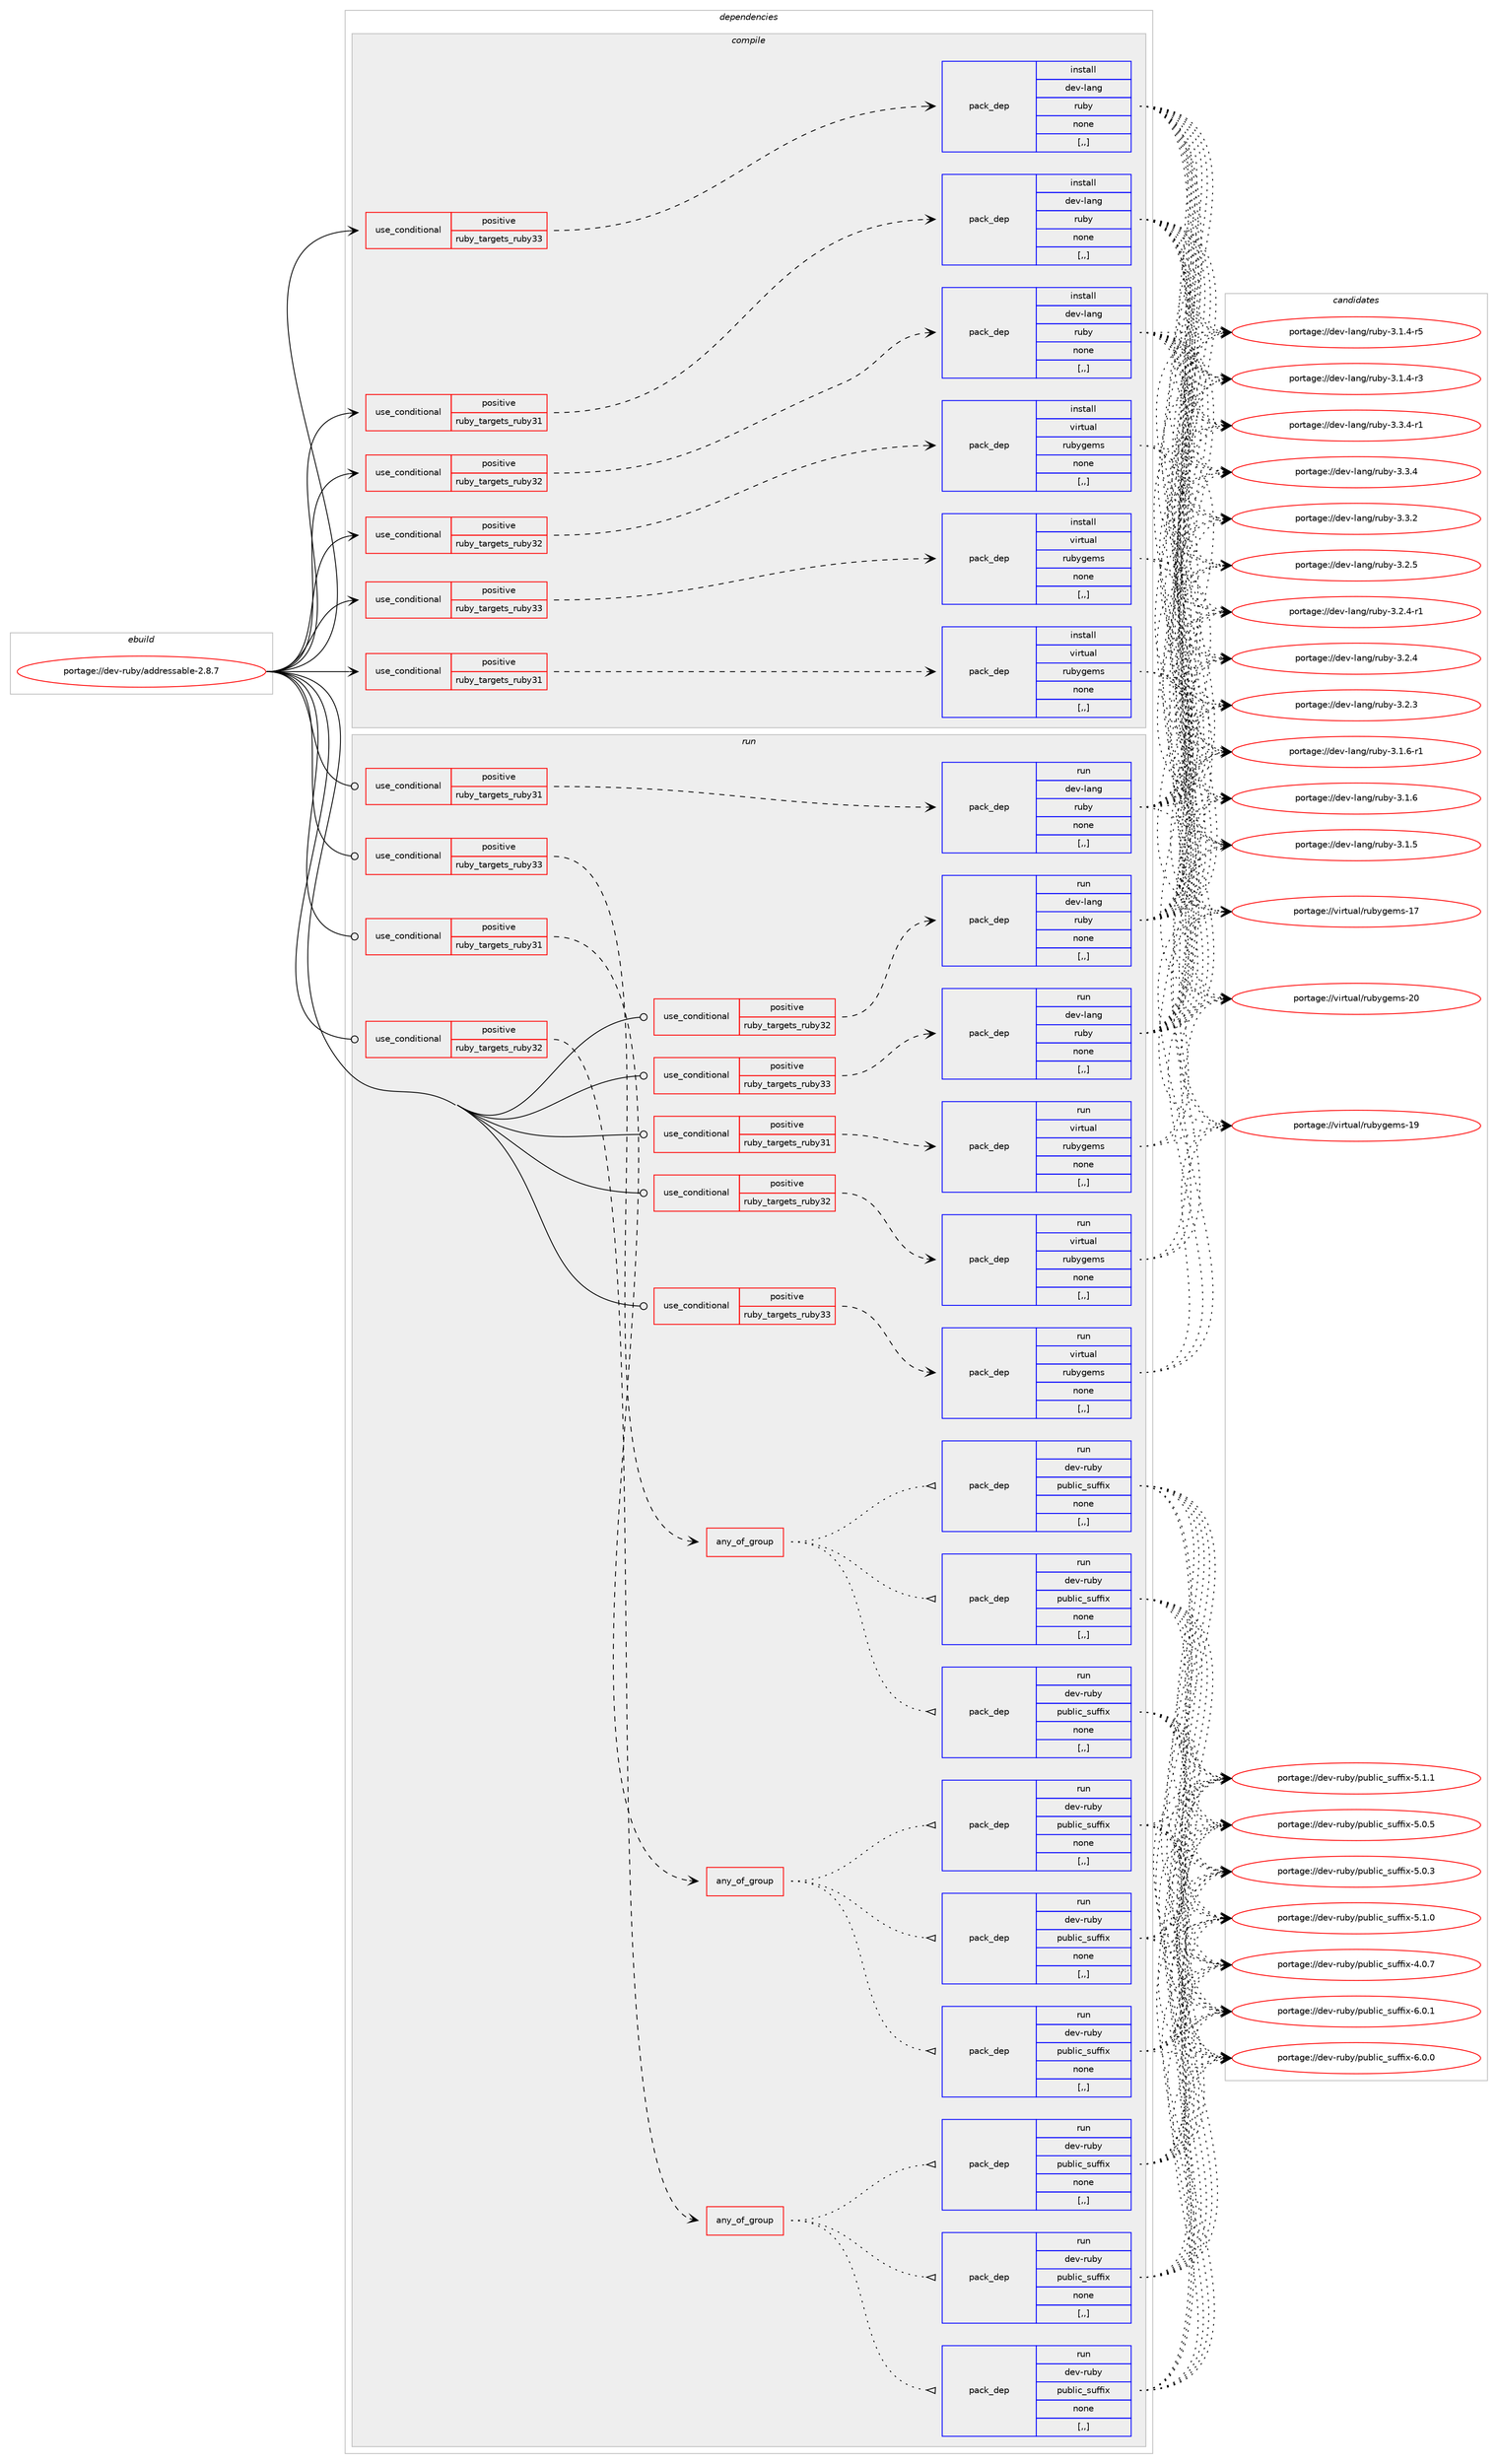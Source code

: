 digraph prolog {

# *************
# Graph options
# *************

newrank=true;
concentrate=true;
compound=true;
graph [rankdir=LR,fontname=Helvetica,fontsize=10,ranksep=1.5];#, ranksep=2.5, nodesep=0.2];
edge  [arrowhead=vee];
node  [fontname=Helvetica,fontsize=10];

# **********
# The ebuild
# **********

subgraph cluster_leftcol {
color=gray;
label=<<i>ebuild</i>>;
id [label="portage://dev-ruby/addressable-2.8.7", color=red, width=4, href="../dev-ruby/addressable-2.8.7.svg"];
}

# ****************
# The dependencies
# ****************

subgraph cluster_midcol {
color=gray;
label=<<i>dependencies</i>>;
subgraph cluster_compile {
fillcolor="#eeeeee";
style=filled;
label=<<i>compile</i>>;
subgraph cond44137 {
dependency176022 [label=<<TABLE BORDER="0" CELLBORDER="1" CELLSPACING="0" CELLPADDING="4"><TR><TD ROWSPAN="3" CELLPADDING="10">use_conditional</TD></TR><TR><TD>positive</TD></TR><TR><TD>ruby_targets_ruby31</TD></TR></TABLE>>, shape=none, color=red];
subgraph pack130604 {
dependency176023 [label=<<TABLE BORDER="0" CELLBORDER="1" CELLSPACING="0" CELLPADDING="4" WIDTH="220"><TR><TD ROWSPAN="6" CELLPADDING="30">pack_dep</TD></TR><TR><TD WIDTH="110">install</TD></TR><TR><TD>dev-lang</TD></TR><TR><TD>ruby</TD></TR><TR><TD>none</TD></TR><TR><TD>[,,]</TD></TR></TABLE>>, shape=none, color=blue];
}
dependency176022:e -> dependency176023:w [weight=20,style="dashed",arrowhead="vee"];
}
id:e -> dependency176022:w [weight=20,style="solid",arrowhead="vee"];
subgraph cond44138 {
dependency176024 [label=<<TABLE BORDER="0" CELLBORDER="1" CELLSPACING="0" CELLPADDING="4"><TR><TD ROWSPAN="3" CELLPADDING="10">use_conditional</TD></TR><TR><TD>positive</TD></TR><TR><TD>ruby_targets_ruby31</TD></TR></TABLE>>, shape=none, color=red];
subgraph pack130605 {
dependency176025 [label=<<TABLE BORDER="0" CELLBORDER="1" CELLSPACING="0" CELLPADDING="4" WIDTH="220"><TR><TD ROWSPAN="6" CELLPADDING="30">pack_dep</TD></TR><TR><TD WIDTH="110">install</TD></TR><TR><TD>virtual</TD></TR><TR><TD>rubygems</TD></TR><TR><TD>none</TD></TR><TR><TD>[,,]</TD></TR></TABLE>>, shape=none, color=blue];
}
dependency176024:e -> dependency176025:w [weight=20,style="dashed",arrowhead="vee"];
}
id:e -> dependency176024:w [weight=20,style="solid",arrowhead="vee"];
subgraph cond44139 {
dependency176026 [label=<<TABLE BORDER="0" CELLBORDER="1" CELLSPACING="0" CELLPADDING="4"><TR><TD ROWSPAN="3" CELLPADDING="10">use_conditional</TD></TR><TR><TD>positive</TD></TR><TR><TD>ruby_targets_ruby32</TD></TR></TABLE>>, shape=none, color=red];
subgraph pack130606 {
dependency176027 [label=<<TABLE BORDER="0" CELLBORDER="1" CELLSPACING="0" CELLPADDING="4" WIDTH="220"><TR><TD ROWSPAN="6" CELLPADDING="30">pack_dep</TD></TR><TR><TD WIDTH="110">install</TD></TR><TR><TD>dev-lang</TD></TR><TR><TD>ruby</TD></TR><TR><TD>none</TD></TR><TR><TD>[,,]</TD></TR></TABLE>>, shape=none, color=blue];
}
dependency176026:e -> dependency176027:w [weight=20,style="dashed",arrowhead="vee"];
}
id:e -> dependency176026:w [weight=20,style="solid",arrowhead="vee"];
subgraph cond44140 {
dependency176028 [label=<<TABLE BORDER="0" CELLBORDER="1" CELLSPACING="0" CELLPADDING="4"><TR><TD ROWSPAN="3" CELLPADDING="10">use_conditional</TD></TR><TR><TD>positive</TD></TR><TR><TD>ruby_targets_ruby32</TD></TR></TABLE>>, shape=none, color=red];
subgraph pack130607 {
dependency176029 [label=<<TABLE BORDER="0" CELLBORDER="1" CELLSPACING="0" CELLPADDING="4" WIDTH="220"><TR><TD ROWSPAN="6" CELLPADDING="30">pack_dep</TD></TR><TR><TD WIDTH="110">install</TD></TR><TR><TD>virtual</TD></TR><TR><TD>rubygems</TD></TR><TR><TD>none</TD></TR><TR><TD>[,,]</TD></TR></TABLE>>, shape=none, color=blue];
}
dependency176028:e -> dependency176029:w [weight=20,style="dashed",arrowhead="vee"];
}
id:e -> dependency176028:w [weight=20,style="solid",arrowhead="vee"];
subgraph cond44141 {
dependency176030 [label=<<TABLE BORDER="0" CELLBORDER="1" CELLSPACING="0" CELLPADDING="4"><TR><TD ROWSPAN="3" CELLPADDING="10">use_conditional</TD></TR><TR><TD>positive</TD></TR><TR><TD>ruby_targets_ruby33</TD></TR></TABLE>>, shape=none, color=red];
subgraph pack130608 {
dependency176031 [label=<<TABLE BORDER="0" CELLBORDER="1" CELLSPACING="0" CELLPADDING="4" WIDTH="220"><TR><TD ROWSPAN="6" CELLPADDING="30">pack_dep</TD></TR><TR><TD WIDTH="110">install</TD></TR><TR><TD>dev-lang</TD></TR><TR><TD>ruby</TD></TR><TR><TD>none</TD></TR><TR><TD>[,,]</TD></TR></TABLE>>, shape=none, color=blue];
}
dependency176030:e -> dependency176031:w [weight=20,style="dashed",arrowhead="vee"];
}
id:e -> dependency176030:w [weight=20,style="solid",arrowhead="vee"];
subgraph cond44142 {
dependency176032 [label=<<TABLE BORDER="0" CELLBORDER="1" CELLSPACING="0" CELLPADDING="4"><TR><TD ROWSPAN="3" CELLPADDING="10">use_conditional</TD></TR><TR><TD>positive</TD></TR><TR><TD>ruby_targets_ruby33</TD></TR></TABLE>>, shape=none, color=red];
subgraph pack130609 {
dependency176033 [label=<<TABLE BORDER="0" CELLBORDER="1" CELLSPACING="0" CELLPADDING="4" WIDTH="220"><TR><TD ROWSPAN="6" CELLPADDING="30">pack_dep</TD></TR><TR><TD WIDTH="110">install</TD></TR><TR><TD>virtual</TD></TR><TR><TD>rubygems</TD></TR><TR><TD>none</TD></TR><TR><TD>[,,]</TD></TR></TABLE>>, shape=none, color=blue];
}
dependency176032:e -> dependency176033:w [weight=20,style="dashed",arrowhead="vee"];
}
id:e -> dependency176032:w [weight=20,style="solid",arrowhead="vee"];
}
subgraph cluster_compileandrun {
fillcolor="#eeeeee";
style=filled;
label=<<i>compile and run</i>>;
}
subgraph cluster_run {
fillcolor="#eeeeee";
style=filled;
label=<<i>run</i>>;
subgraph cond44143 {
dependency176034 [label=<<TABLE BORDER="0" CELLBORDER="1" CELLSPACING="0" CELLPADDING="4"><TR><TD ROWSPAN="3" CELLPADDING="10">use_conditional</TD></TR><TR><TD>positive</TD></TR><TR><TD>ruby_targets_ruby31</TD></TR></TABLE>>, shape=none, color=red];
subgraph any1131 {
dependency176035 [label=<<TABLE BORDER="0" CELLBORDER="1" CELLSPACING="0" CELLPADDING="4"><TR><TD CELLPADDING="10">any_of_group</TD></TR></TABLE>>, shape=none, color=red];subgraph pack130610 {
dependency176036 [label=<<TABLE BORDER="0" CELLBORDER="1" CELLSPACING="0" CELLPADDING="4" WIDTH="220"><TR><TD ROWSPAN="6" CELLPADDING="30">pack_dep</TD></TR><TR><TD WIDTH="110">run</TD></TR><TR><TD>dev-ruby</TD></TR><TR><TD>public_suffix</TD></TR><TR><TD>none</TD></TR><TR><TD>[,,]</TD></TR></TABLE>>, shape=none, color=blue];
}
dependency176035:e -> dependency176036:w [weight=20,style="dotted",arrowhead="oinv"];
subgraph pack130611 {
dependency176037 [label=<<TABLE BORDER="0" CELLBORDER="1" CELLSPACING="0" CELLPADDING="4" WIDTH="220"><TR><TD ROWSPAN="6" CELLPADDING="30">pack_dep</TD></TR><TR><TD WIDTH="110">run</TD></TR><TR><TD>dev-ruby</TD></TR><TR><TD>public_suffix</TD></TR><TR><TD>none</TD></TR><TR><TD>[,,]</TD></TR></TABLE>>, shape=none, color=blue];
}
dependency176035:e -> dependency176037:w [weight=20,style="dotted",arrowhead="oinv"];
subgraph pack130612 {
dependency176038 [label=<<TABLE BORDER="0" CELLBORDER="1" CELLSPACING="0" CELLPADDING="4" WIDTH="220"><TR><TD ROWSPAN="6" CELLPADDING="30">pack_dep</TD></TR><TR><TD WIDTH="110">run</TD></TR><TR><TD>dev-ruby</TD></TR><TR><TD>public_suffix</TD></TR><TR><TD>none</TD></TR><TR><TD>[,,]</TD></TR></TABLE>>, shape=none, color=blue];
}
dependency176035:e -> dependency176038:w [weight=20,style="dotted",arrowhead="oinv"];
}
dependency176034:e -> dependency176035:w [weight=20,style="dashed",arrowhead="vee"];
}
id:e -> dependency176034:w [weight=20,style="solid",arrowhead="odot"];
subgraph cond44144 {
dependency176039 [label=<<TABLE BORDER="0" CELLBORDER="1" CELLSPACING="0" CELLPADDING="4"><TR><TD ROWSPAN="3" CELLPADDING="10">use_conditional</TD></TR><TR><TD>positive</TD></TR><TR><TD>ruby_targets_ruby31</TD></TR></TABLE>>, shape=none, color=red];
subgraph pack130613 {
dependency176040 [label=<<TABLE BORDER="0" CELLBORDER="1" CELLSPACING="0" CELLPADDING="4" WIDTH="220"><TR><TD ROWSPAN="6" CELLPADDING="30">pack_dep</TD></TR><TR><TD WIDTH="110">run</TD></TR><TR><TD>dev-lang</TD></TR><TR><TD>ruby</TD></TR><TR><TD>none</TD></TR><TR><TD>[,,]</TD></TR></TABLE>>, shape=none, color=blue];
}
dependency176039:e -> dependency176040:w [weight=20,style="dashed",arrowhead="vee"];
}
id:e -> dependency176039:w [weight=20,style="solid",arrowhead="odot"];
subgraph cond44145 {
dependency176041 [label=<<TABLE BORDER="0" CELLBORDER="1" CELLSPACING="0" CELLPADDING="4"><TR><TD ROWSPAN="3" CELLPADDING="10">use_conditional</TD></TR><TR><TD>positive</TD></TR><TR><TD>ruby_targets_ruby31</TD></TR></TABLE>>, shape=none, color=red];
subgraph pack130614 {
dependency176042 [label=<<TABLE BORDER="0" CELLBORDER="1" CELLSPACING="0" CELLPADDING="4" WIDTH="220"><TR><TD ROWSPAN="6" CELLPADDING="30">pack_dep</TD></TR><TR><TD WIDTH="110">run</TD></TR><TR><TD>virtual</TD></TR><TR><TD>rubygems</TD></TR><TR><TD>none</TD></TR><TR><TD>[,,]</TD></TR></TABLE>>, shape=none, color=blue];
}
dependency176041:e -> dependency176042:w [weight=20,style="dashed",arrowhead="vee"];
}
id:e -> dependency176041:w [weight=20,style="solid",arrowhead="odot"];
subgraph cond44146 {
dependency176043 [label=<<TABLE BORDER="0" CELLBORDER="1" CELLSPACING="0" CELLPADDING="4"><TR><TD ROWSPAN="3" CELLPADDING="10">use_conditional</TD></TR><TR><TD>positive</TD></TR><TR><TD>ruby_targets_ruby32</TD></TR></TABLE>>, shape=none, color=red];
subgraph any1132 {
dependency176044 [label=<<TABLE BORDER="0" CELLBORDER="1" CELLSPACING="0" CELLPADDING="4"><TR><TD CELLPADDING="10">any_of_group</TD></TR></TABLE>>, shape=none, color=red];subgraph pack130615 {
dependency176045 [label=<<TABLE BORDER="0" CELLBORDER="1" CELLSPACING="0" CELLPADDING="4" WIDTH="220"><TR><TD ROWSPAN="6" CELLPADDING="30">pack_dep</TD></TR><TR><TD WIDTH="110">run</TD></TR><TR><TD>dev-ruby</TD></TR><TR><TD>public_suffix</TD></TR><TR><TD>none</TD></TR><TR><TD>[,,]</TD></TR></TABLE>>, shape=none, color=blue];
}
dependency176044:e -> dependency176045:w [weight=20,style="dotted",arrowhead="oinv"];
subgraph pack130616 {
dependency176046 [label=<<TABLE BORDER="0" CELLBORDER="1" CELLSPACING="0" CELLPADDING="4" WIDTH="220"><TR><TD ROWSPAN="6" CELLPADDING="30">pack_dep</TD></TR><TR><TD WIDTH="110">run</TD></TR><TR><TD>dev-ruby</TD></TR><TR><TD>public_suffix</TD></TR><TR><TD>none</TD></TR><TR><TD>[,,]</TD></TR></TABLE>>, shape=none, color=blue];
}
dependency176044:e -> dependency176046:w [weight=20,style="dotted",arrowhead="oinv"];
subgraph pack130617 {
dependency176047 [label=<<TABLE BORDER="0" CELLBORDER="1" CELLSPACING="0" CELLPADDING="4" WIDTH="220"><TR><TD ROWSPAN="6" CELLPADDING="30">pack_dep</TD></TR><TR><TD WIDTH="110">run</TD></TR><TR><TD>dev-ruby</TD></TR><TR><TD>public_suffix</TD></TR><TR><TD>none</TD></TR><TR><TD>[,,]</TD></TR></TABLE>>, shape=none, color=blue];
}
dependency176044:e -> dependency176047:w [weight=20,style="dotted",arrowhead="oinv"];
}
dependency176043:e -> dependency176044:w [weight=20,style="dashed",arrowhead="vee"];
}
id:e -> dependency176043:w [weight=20,style="solid",arrowhead="odot"];
subgraph cond44147 {
dependency176048 [label=<<TABLE BORDER="0" CELLBORDER="1" CELLSPACING="0" CELLPADDING="4"><TR><TD ROWSPAN="3" CELLPADDING="10">use_conditional</TD></TR><TR><TD>positive</TD></TR><TR><TD>ruby_targets_ruby32</TD></TR></TABLE>>, shape=none, color=red];
subgraph pack130618 {
dependency176049 [label=<<TABLE BORDER="0" CELLBORDER="1" CELLSPACING="0" CELLPADDING="4" WIDTH="220"><TR><TD ROWSPAN="6" CELLPADDING="30">pack_dep</TD></TR><TR><TD WIDTH="110">run</TD></TR><TR><TD>dev-lang</TD></TR><TR><TD>ruby</TD></TR><TR><TD>none</TD></TR><TR><TD>[,,]</TD></TR></TABLE>>, shape=none, color=blue];
}
dependency176048:e -> dependency176049:w [weight=20,style="dashed",arrowhead="vee"];
}
id:e -> dependency176048:w [weight=20,style="solid",arrowhead="odot"];
subgraph cond44148 {
dependency176050 [label=<<TABLE BORDER="0" CELLBORDER="1" CELLSPACING="0" CELLPADDING="4"><TR><TD ROWSPAN="3" CELLPADDING="10">use_conditional</TD></TR><TR><TD>positive</TD></TR><TR><TD>ruby_targets_ruby32</TD></TR></TABLE>>, shape=none, color=red];
subgraph pack130619 {
dependency176051 [label=<<TABLE BORDER="0" CELLBORDER="1" CELLSPACING="0" CELLPADDING="4" WIDTH="220"><TR><TD ROWSPAN="6" CELLPADDING="30">pack_dep</TD></TR><TR><TD WIDTH="110">run</TD></TR><TR><TD>virtual</TD></TR><TR><TD>rubygems</TD></TR><TR><TD>none</TD></TR><TR><TD>[,,]</TD></TR></TABLE>>, shape=none, color=blue];
}
dependency176050:e -> dependency176051:w [weight=20,style="dashed",arrowhead="vee"];
}
id:e -> dependency176050:w [weight=20,style="solid",arrowhead="odot"];
subgraph cond44149 {
dependency176052 [label=<<TABLE BORDER="0" CELLBORDER="1" CELLSPACING="0" CELLPADDING="4"><TR><TD ROWSPAN="3" CELLPADDING="10">use_conditional</TD></TR><TR><TD>positive</TD></TR><TR><TD>ruby_targets_ruby33</TD></TR></TABLE>>, shape=none, color=red];
subgraph any1133 {
dependency176053 [label=<<TABLE BORDER="0" CELLBORDER="1" CELLSPACING="0" CELLPADDING="4"><TR><TD CELLPADDING="10">any_of_group</TD></TR></TABLE>>, shape=none, color=red];subgraph pack130620 {
dependency176054 [label=<<TABLE BORDER="0" CELLBORDER="1" CELLSPACING="0" CELLPADDING="4" WIDTH="220"><TR><TD ROWSPAN="6" CELLPADDING="30">pack_dep</TD></TR><TR><TD WIDTH="110">run</TD></TR><TR><TD>dev-ruby</TD></TR><TR><TD>public_suffix</TD></TR><TR><TD>none</TD></TR><TR><TD>[,,]</TD></TR></TABLE>>, shape=none, color=blue];
}
dependency176053:e -> dependency176054:w [weight=20,style="dotted",arrowhead="oinv"];
subgraph pack130621 {
dependency176055 [label=<<TABLE BORDER="0" CELLBORDER="1" CELLSPACING="0" CELLPADDING="4" WIDTH="220"><TR><TD ROWSPAN="6" CELLPADDING="30">pack_dep</TD></TR><TR><TD WIDTH="110">run</TD></TR><TR><TD>dev-ruby</TD></TR><TR><TD>public_suffix</TD></TR><TR><TD>none</TD></TR><TR><TD>[,,]</TD></TR></TABLE>>, shape=none, color=blue];
}
dependency176053:e -> dependency176055:w [weight=20,style="dotted",arrowhead="oinv"];
subgraph pack130622 {
dependency176056 [label=<<TABLE BORDER="0" CELLBORDER="1" CELLSPACING="0" CELLPADDING="4" WIDTH="220"><TR><TD ROWSPAN="6" CELLPADDING="30">pack_dep</TD></TR><TR><TD WIDTH="110">run</TD></TR><TR><TD>dev-ruby</TD></TR><TR><TD>public_suffix</TD></TR><TR><TD>none</TD></TR><TR><TD>[,,]</TD></TR></TABLE>>, shape=none, color=blue];
}
dependency176053:e -> dependency176056:w [weight=20,style="dotted",arrowhead="oinv"];
}
dependency176052:e -> dependency176053:w [weight=20,style="dashed",arrowhead="vee"];
}
id:e -> dependency176052:w [weight=20,style="solid",arrowhead="odot"];
subgraph cond44150 {
dependency176057 [label=<<TABLE BORDER="0" CELLBORDER="1" CELLSPACING="0" CELLPADDING="4"><TR><TD ROWSPAN="3" CELLPADDING="10">use_conditional</TD></TR><TR><TD>positive</TD></TR><TR><TD>ruby_targets_ruby33</TD></TR></TABLE>>, shape=none, color=red];
subgraph pack130623 {
dependency176058 [label=<<TABLE BORDER="0" CELLBORDER="1" CELLSPACING="0" CELLPADDING="4" WIDTH="220"><TR><TD ROWSPAN="6" CELLPADDING="30">pack_dep</TD></TR><TR><TD WIDTH="110">run</TD></TR><TR><TD>dev-lang</TD></TR><TR><TD>ruby</TD></TR><TR><TD>none</TD></TR><TR><TD>[,,]</TD></TR></TABLE>>, shape=none, color=blue];
}
dependency176057:e -> dependency176058:w [weight=20,style="dashed",arrowhead="vee"];
}
id:e -> dependency176057:w [weight=20,style="solid",arrowhead="odot"];
subgraph cond44151 {
dependency176059 [label=<<TABLE BORDER="0" CELLBORDER="1" CELLSPACING="0" CELLPADDING="4"><TR><TD ROWSPAN="3" CELLPADDING="10">use_conditional</TD></TR><TR><TD>positive</TD></TR><TR><TD>ruby_targets_ruby33</TD></TR></TABLE>>, shape=none, color=red];
subgraph pack130624 {
dependency176060 [label=<<TABLE BORDER="0" CELLBORDER="1" CELLSPACING="0" CELLPADDING="4" WIDTH="220"><TR><TD ROWSPAN="6" CELLPADDING="30">pack_dep</TD></TR><TR><TD WIDTH="110">run</TD></TR><TR><TD>virtual</TD></TR><TR><TD>rubygems</TD></TR><TR><TD>none</TD></TR><TR><TD>[,,]</TD></TR></TABLE>>, shape=none, color=blue];
}
dependency176059:e -> dependency176060:w [weight=20,style="dashed",arrowhead="vee"];
}
id:e -> dependency176059:w [weight=20,style="solid",arrowhead="odot"];
}
}

# **************
# The candidates
# **************

subgraph cluster_choices {
rank=same;
color=gray;
label=<<i>candidates</i>>;

subgraph choice130604 {
color=black;
nodesep=1;
choice100101118451089711010347114117981214551465146524511449 [label="portage://dev-lang/ruby-3.3.4-r1", color=red, width=4,href="../dev-lang/ruby-3.3.4-r1.svg"];
choice10010111845108971101034711411798121455146514652 [label="portage://dev-lang/ruby-3.3.4", color=red, width=4,href="../dev-lang/ruby-3.3.4.svg"];
choice10010111845108971101034711411798121455146514650 [label="portage://dev-lang/ruby-3.3.2", color=red, width=4,href="../dev-lang/ruby-3.3.2.svg"];
choice10010111845108971101034711411798121455146504653 [label="portage://dev-lang/ruby-3.2.5", color=red, width=4,href="../dev-lang/ruby-3.2.5.svg"];
choice100101118451089711010347114117981214551465046524511449 [label="portage://dev-lang/ruby-3.2.4-r1", color=red, width=4,href="../dev-lang/ruby-3.2.4-r1.svg"];
choice10010111845108971101034711411798121455146504652 [label="portage://dev-lang/ruby-3.2.4", color=red, width=4,href="../dev-lang/ruby-3.2.4.svg"];
choice10010111845108971101034711411798121455146504651 [label="portage://dev-lang/ruby-3.2.3", color=red, width=4,href="../dev-lang/ruby-3.2.3.svg"];
choice100101118451089711010347114117981214551464946544511449 [label="portage://dev-lang/ruby-3.1.6-r1", color=red, width=4,href="../dev-lang/ruby-3.1.6-r1.svg"];
choice10010111845108971101034711411798121455146494654 [label="portage://dev-lang/ruby-3.1.6", color=red, width=4,href="../dev-lang/ruby-3.1.6.svg"];
choice10010111845108971101034711411798121455146494653 [label="portage://dev-lang/ruby-3.1.5", color=red, width=4,href="../dev-lang/ruby-3.1.5.svg"];
choice100101118451089711010347114117981214551464946524511453 [label="portage://dev-lang/ruby-3.1.4-r5", color=red, width=4,href="../dev-lang/ruby-3.1.4-r5.svg"];
choice100101118451089711010347114117981214551464946524511451 [label="portage://dev-lang/ruby-3.1.4-r3", color=red, width=4,href="../dev-lang/ruby-3.1.4-r3.svg"];
dependency176023:e -> choice100101118451089711010347114117981214551465146524511449:w [style=dotted,weight="100"];
dependency176023:e -> choice10010111845108971101034711411798121455146514652:w [style=dotted,weight="100"];
dependency176023:e -> choice10010111845108971101034711411798121455146514650:w [style=dotted,weight="100"];
dependency176023:e -> choice10010111845108971101034711411798121455146504653:w [style=dotted,weight="100"];
dependency176023:e -> choice100101118451089711010347114117981214551465046524511449:w [style=dotted,weight="100"];
dependency176023:e -> choice10010111845108971101034711411798121455146504652:w [style=dotted,weight="100"];
dependency176023:e -> choice10010111845108971101034711411798121455146504651:w [style=dotted,weight="100"];
dependency176023:e -> choice100101118451089711010347114117981214551464946544511449:w [style=dotted,weight="100"];
dependency176023:e -> choice10010111845108971101034711411798121455146494654:w [style=dotted,weight="100"];
dependency176023:e -> choice10010111845108971101034711411798121455146494653:w [style=dotted,weight="100"];
dependency176023:e -> choice100101118451089711010347114117981214551464946524511453:w [style=dotted,weight="100"];
dependency176023:e -> choice100101118451089711010347114117981214551464946524511451:w [style=dotted,weight="100"];
}
subgraph choice130605 {
color=black;
nodesep=1;
choice118105114116117971084711411798121103101109115455048 [label="portage://virtual/rubygems-20", color=red, width=4,href="../virtual/rubygems-20.svg"];
choice118105114116117971084711411798121103101109115454957 [label="portage://virtual/rubygems-19", color=red, width=4,href="../virtual/rubygems-19.svg"];
choice118105114116117971084711411798121103101109115454955 [label="portage://virtual/rubygems-17", color=red, width=4,href="../virtual/rubygems-17.svg"];
dependency176025:e -> choice118105114116117971084711411798121103101109115455048:w [style=dotted,weight="100"];
dependency176025:e -> choice118105114116117971084711411798121103101109115454957:w [style=dotted,weight="100"];
dependency176025:e -> choice118105114116117971084711411798121103101109115454955:w [style=dotted,weight="100"];
}
subgraph choice130606 {
color=black;
nodesep=1;
choice100101118451089711010347114117981214551465146524511449 [label="portage://dev-lang/ruby-3.3.4-r1", color=red, width=4,href="../dev-lang/ruby-3.3.4-r1.svg"];
choice10010111845108971101034711411798121455146514652 [label="portage://dev-lang/ruby-3.3.4", color=red, width=4,href="../dev-lang/ruby-3.3.4.svg"];
choice10010111845108971101034711411798121455146514650 [label="portage://dev-lang/ruby-3.3.2", color=red, width=4,href="../dev-lang/ruby-3.3.2.svg"];
choice10010111845108971101034711411798121455146504653 [label="portage://dev-lang/ruby-3.2.5", color=red, width=4,href="../dev-lang/ruby-3.2.5.svg"];
choice100101118451089711010347114117981214551465046524511449 [label="portage://dev-lang/ruby-3.2.4-r1", color=red, width=4,href="../dev-lang/ruby-3.2.4-r1.svg"];
choice10010111845108971101034711411798121455146504652 [label="portage://dev-lang/ruby-3.2.4", color=red, width=4,href="../dev-lang/ruby-3.2.4.svg"];
choice10010111845108971101034711411798121455146504651 [label="portage://dev-lang/ruby-3.2.3", color=red, width=4,href="../dev-lang/ruby-3.2.3.svg"];
choice100101118451089711010347114117981214551464946544511449 [label="portage://dev-lang/ruby-3.1.6-r1", color=red, width=4,href="../dev-lang/ruby-3.1.6-r1.svg"];
choice10010111845108971101034711411798121455146494654 [label="portage://dev-lang/ruby-3.1.6", color=red, width=4,href="../dev-lang/ruby-3.1.6.svg"];
choice10010111845108971101034711411798121455146494653 [label="portage://dev-lang/ruby-3.1.5", color=red, width=4,href="../dev-lang/ruby-3.1.5.svg"];
choice100101118451089711010347114117981214551464946524511453 [label="portage://dev-lang/ruby-3.1.4-r5", color=red, width=4,href="../dev-lang/ruby-3.1.4-r5.svg"];
choice100101118451089711010347114117981214551464946524511451 [label="portage://dev-lang/ruby-3.1.4-r3", color=red, width=4,href="../dev-lang/ruby-3.1.4-r3.svg"];
dependency176027:e -> choice100101118451089711010347114117981214551465146524511449:w [style=dotted,weight="100"];
dependency176027:e -> choice10010111845108971101034711411798121455146514652:w [style=dotted,weight="100"];
dependency176027:e -> choice10010111845108971101034711411798121455146514650:w [style=dotted,weight="100"];
dependency176027:e -> choice10010111845108971101034711411798121455146504653:w [style=dotted,weight="100"];
dependency176027:e -> choice100101118451089711010347114117981214551465046524511449:w [style=dotted,weight="100"];
dependency176027:e -> choice10010111845108971101034711411798121455146504652:w [style=dotted,weight="100"];
dependency176027:e -> choice10010111845108971101034711411798121455146504651:w [style=dotted,weight="100"];
dependency176027:e -> choice100101118451089711010347114117981214551464946544511449:w [style=dotted,weight="100"];
dependency176027:e -> choice10010111845108971101034711411798121455146494654:w [style=dotted,weight="100"];
dependency176027:e -> choice10010111845108971101034711411798121455146494653:w [style=dotted,weight="100"];
dependency176027:e -> choice100101118451089711010347114117981214551464946524511453:w [style=dotted,weight="100"];
dependency176027:e -> choice100101118451089711010347114117981214551464946524511451:w [style=dotted,weight="100"];
}
subgraph choice130607 {
color=black;
nodesep=1;
choice118105114116117971084711411798121103101109115455048 [label="portage://virtual/rubygems-20", color=red, width=4,href="../virtual/rubygems-20.svg"];
choice118105114116117971084711411798121103101109115454957 [label="portage://virtual/rubygems-19", color=red, width=4,href="../virtual/rubygems-19.svg"];
choice118105114116117971084711411798121103101109115454955 [label="portage://virtual/rubygems-17", color=red, width=4,href="../virtual/rubygems-17.svg"];
dependency176029:e -> choice118105114116117971084711411798121103101109115455048:w [style=dotted,weight="100"];
dependency176029:e -> choice118105114116117971084711411798121103101109115454957:w [style=dotted,weight="100"];
dependency176029:e -> choice118105114116117971084711411798121103101109115454955:w [style=dotted,weight="100"];
}
subgraph choice130608 {
color=black;
nodesep=1;
choice100101118451089711010347114117981214551465146524511449 [label="portage://dev-lang/ruby-3.3.4-r1", color=red, width=4,href="../dev-lang/ruby-3.3.4-r1.svg"];
choice10010111845108971101034711411798121455146514652 [label="portage://dev-lang/ruby-3.3.4", color=red, width=4,href="../dev-lang/ruby-3.3.4.svg"];
choice10010111845108971101034711411798121455146514650 [label="portage://dev-lang/ruby-3.3.2", color=red, width=4,href="../dev-lang/ruby-3.3.2.svg"];
choice10010111845108971101034711411798121455146504653 [label="portage://dev-lang/ruby-3.2.5", color=red, width=4,href="../dev-lang/ruby-3.2.5.svg"];
choice100101118451089711010347114117981214551465046524511449 [label="portage://dev-lang/ruby-3.2.4-r1", color=red, width=4,href="../dev-lang/ruby-3.2.4-r1.svg"];
choice10010111845108971101034711411798121455146504652 [label="portage://dev-lang/ruby-3.2.4", color=red, width=4,href="../dev-lang/ruby-3.2.4.svg"];
choice10010111845108971101034711411798121455146504651 [label="portage://dev-lang/ruby-3.2.3", color=red, width=4,href="../dev-lang/ruby-3.2.3.svg"];
choice100101118451089711010347114117981214551464946544511449 [label="portage://dev-lang/ruby-3.1.6-r1", color=red, width=4,href="../dev-lang/ruby-3.1.6-r1.svg"];
choice10010111845108971101034711411798121455146494654 [label="portage://dev-lang/ruby-3.1.6", color=red, width=4,href="../dev-lang/ruby-3.1.6.svg"];
choice10010111845108971101034711411798121455146494653 [label="portage://dev-lang/ruby-3.1.5", color=red, width=4,href="../dev-lang/ruby-3.1.5.svg"];
choice100101118451089711010347114117981214551464946524511453 [label="portage://dev-lang/ruby-3.1.4-r5", color=red, width=4,href="../dev-lang/ruby-3.1.4-r5.svg"];
choice100101118451089711010347114117981214551464946524511451 [label="portage://dev-lang/ruby-3.1.4-r3", color=red, width=4,href="../dev-lang/ruby-3.1.4-r3.svg"];
dependency176031:e -> choice100101118451089711010347114117981214551465146524511449:w [style=dotted,weight="100"];
dependency176031:e -> choice10010111845108971101034711411798121455146514652:w [style=dotted,weight="100"];
dependency176031:e -> choice10010111845108971101034711411798121455146514650:w [style=dotted,weight="100"];
dependency176031:e -> choice10010111845108971101034711411798121455146504653:w [style=dotted,weight="100"];
dependency176031:e -> choice100101118451089711010347114117981214551465046524511449:w [style=dotted,weight="100"];
dependency176031:e -> choice10010111845108971101034711411798121455146504652:w [style=dotted,weight="100"];
dependency176031:e -> choice10010111845108971101034711411798121455146504651:w [style=dotted,weight="100"];
dependency176031:e -> choice100101118451089711010347114117981214551464946544511449:w [style=dotted,weight="100"];
dependency176031:e -> choice10010111845108971101034711411798121455146494654:w [style=dotted,weight="100"];
dependency176031:e -> choice10010111845108971101034711411798121455146494653:w [style=dotted,weight="100"];
dependency176031:e -> choice100101118451089711010347114117981214551464946524511453:w [style=dotted,weight="100"];
dependency176031:e -> choice100101118451089711010347114117981214551464946524511451:w [style=dotted,weight="100"];
}
subgraph choice130609 {
color=black;
nodesep=1;
choice118105114116117971084711411798121103101109115455048 [label="portage://virtual/rubygems-20", color=red, width=4,href="../virtual/rubygems-20.svg"];
choice118105114116117971084711411798121103101109115454957 [label="portage://virtual/rubygems-19", color=red, width=4,href="../virtual/rubygems-19.svg"];
choice118105114116117971084711411798121103101109115454955 [label="portage://virtual/rubygems-17", color=red, width=4,href="../virtual/rubygems-17.svg"];
dependency176033:e -> choice118105114116117971084711411798121103101109115455048:w [style=dotted,weight="100"];
dependency176033:e -> choice118105114116117971084711411798121103101109115454957:w [style=dotted,weight="100"];
dependency176033:e -> choice118105114116117971084711411798121103101109115454955:w [style=dotted,weight="100"];
}
subgraph choice130610 {
color=black;
nodesep=1;
choice100101118451141179812147112117981081059995115117102102105120455446484649 [label="portage://dev-ruby/public_suffix-6.0.1", color=red, width=4,href="../dev-ruby/public_suffix-6.0.1.svg"];
choice100101118451141179812147112117981081059995115117102102105120455446484648 [label="portage://dev-ruby/public_suffix-6.0.0", color=red, width=4,href="../dev-ruby/public_suffix-6.0.0.svg"];
choice100101118451141179812147112117981081059995115117102102105120455346494649 [label="portage://dev-ruby/public_suffix-5.1.1", color=red, width=4,href="../dev-ruby/public_suffix-5.1.1.svg"];
choice100101118451141179812147112117981081059995115117102102105120455346494648 [label="portage://dev-ruby/public_suffix-5.1.0", color=red, width=4,href="../dev-ruby/public_suffix-5.1.0.svg"];
choice100101118451141179812147112117981081059995115117102102105120455346484653 [label="portage://dev-ruby/public_suffix-5.0.5", color=red, width=4,href="../dev-ruby/public_suffix-5.0.5.svg"];
choice100101118451141179812147112117981081059995115117102102105120455346484651 [label="portage://dev-ruby/public_suffix-5.0.3", color=red, width=4,href="../dev-ruby/public_suffix-5.0.3.svg"];
choice100101118451141179812147112117981081059995115117102102105120455246484655 [label="portage://dev-ruby/public_suffix-4.0.7", color=red, width=4,href="../dev-ruby/public_suffix-4.0.7.svg"];
dependency176036:e -> choice100101118451141179812147112117981081059995115117102102105120455446484649:w [style=dotted,weight="100"];
dependency176036:e -> choice100101118451141179812147112117981081059995115117102102105120455446484648:w [style=dotted,weight="100"];
dependency176036:e -> choice100101118451141179812147112117981081059995115117102102105120455346494649:w [style=dotted,weight="100"];
dependency176036:e -> choice100101118451141179812147112117981081059995115117102102105120455346494648:w [style=dotted,weight="100"];
dependency176036:e -> choice100101118451141179812147112117981081059995115117102102105120455346484653:w [style=dotted,weight="100"];
dependency176036:e -> choice100101118451141179812147112117981081059995115117102102105120455346484651:w [style=dotted,weight="100"];
dependency176036:e -> choice100101118451141179812147112117981081059995115117102102105120455246484655:w [style=dotted,weight="100"];
}
subgraph choice130611 {
color=black;
nodesep=1;
choice100101118451141179812147112117981081059995115117102102105120455446484649 [label="portage://dev-ruby/public_suffix-6.0.1", color=red, width=4,href="../dev-ruby/public_suffix-6.0.1.svg"];
choice100101118451141179812147112117981081059995115117102102105120455446484648 [label="portage://dev-ruby/public_suffix-6.0.0", color=red, width=4,href="../dev-ruby/public_suffix-6.0.0.svg"];
choice100101118451141179812147112117981081059995115117102102105120455346494649 [label="portage://dev-ruby/public_suffix-5.1.1", color=red, width=4,href="../dev-ruby/public_suffix-5.1.1.svg"];
choice100101118451141179812147112117981081059995115117102102105120455346494648 [label="portage://dev-ruby/public_suffix-5.1.0", color=red, width=4,href="../dev-ruby/public_suffix-5.1.0.svg"];
choice100101118451141179812147112117981081059995115117102102105120455346484653 [label="portage://dev-ruby/public_suffix-5.0.5", color=red, width=4,href="../dev-ruby/public_suffix-5.0.5.svg"];
choice100101118451141179812147112117981081059995115117102102105120455346484651 [label="portage://dev-ruby/public_suffix-5.0.3", color=red, width=4,href="../dev-ruby/public_suffix-5.0.3.svg"];
choice100101118451141179812147112117981081059995115117102102105120455246484655 [label="portage://dev-ruby/public_suffix-4.0.7", color=red, width=4,href="../dev-ruby/public_suffix-4.0.7.svg"];
dependency176037:e -> choice100101118451141179812147112117981081059995115117102102105120455446484649:w [style=dotted,weight="100"];
dependency176037:e -> choice100101118451141179812147112117981081059995115117102102105120455446484648:w [style=dotted,weight="100"];
dependency176037:e -> choice100101118451141179812147112117981081059995115117102102105120455346494649:w [style=dotted,weight="100"];
dependency176037:e -> choice100101118451141179812147112117981081059995115117102102105120455346494648:w [style=dotted,weight="100"];
dependency176037:e -> choice100101118451141179812147112117981081059995115117102102105120455346484653:w [style=dotted,weight="100"];
dependency176037:e -> choice100101118451141179812147112117981081059995115117102102105120455346484651:w [style=dotted,weight="100"];
dependency176037:e -> choice100101118451141179812147112117981081059995115117102102105120455246484655:w [style=dotted,weight="100"];
}
subgraph choice130612 {
color=black;
nodesep=1;
choice100101118451141179812147112117981081059995115117102102105120455446484649 [label="portage://dev-ruby/public_suffix-6.0.1", color=red, width=4,href="../dev-ruby/public_suffix-6.0.1.svg"];
choice100101118451141179812147112117981081059995115117102102105120455446484648 [label="portage://dev-ruby/public_suffix-6.0.0", color=red, width=4,href="../dev-ruby/public_suffix-6.0.0.svg"];
choice100101118451141179812147112117981081059995115117102102105120455346494649 [label="portage://dev-ruby/public_suffix-5.1.1", color=red, width=4,href="../dev-ruby/public_suffix-5.1.1.svg"];
choice100101118451141179812147112117981081059995115117102102105120455346494648 [label="portage://dev-ruby/public_suffix-5.1.0", color=red, width=4,href="../dev-ruby/public_suffix-5.1.0.svg"];
choice100101118451141179812147112117981081059995115117102102105120455346484653 [label="portage://dev-ruby/public_suffix-5.0.5", color=red, width=4,href="../dev-ruby/public_suffix-5.0.5.svg"];
choice100101118451141179812147112117981081059995115117102102105120455346484651 [label="portage://dev-ruby/public_suffix-5.0.3", color=red, width=4,href="../dev-ruby/public_suffix-5.0.3.svg"];
choice100101118451141179812147112117981081059995115117102102105120455246484655 [label="portage://dev-ruby/public_suffix-4.0.7", color=red, width=4,href="../dev-ruby/public_suffix-4.0.7.svg"];
dependency176038:e -> choice100101118451141179812147112117981081059995115117102102105120455446484649:w [style=dotted,weight="100"];
dependency176038:e -> choice100101118451141179812147112117981081059995115117102102105120455446484648:w [style=dotted,weight="100"];
dependency176038:e -> choice100101118451141179812147112117981081059995115117102102105120455346494649:w [style=dotted,weight="100"];
dependency176038:e -> choice100101118451141179812147112117981081059995115117102102105120455346494648:w [style=dotted,weight="100"];
dependency176038:e -> choice100101118451141179812147112117981081059995115117102102105120455346484653:w [style=dotted,weight="100"];
dependency176038:e -> choice100101118451141179812147112117981081059995115117102102105120455346484651:w [style=dotted,weight="100"];
dependency176038:e -> choice100101118451141179812147112117981081059995115117102102105120455246484655:w [style=dotted,weight="100"];
}
subgraph choice130613 {
color=black;
nodesep=1;
choice100101118451089711010347114117981214551465146524511449 [label="portage://dev-lang/ruby-3.3.4-r1", color=red, width=4,href="../dev-lang/ruby-3.3.4-r1.svg"];
choice10010111845108971101034711411798121455146514652 [label="portage://dev-lang/ruby-3.3.4", color=red, width=4,href="../dev-lang/ruby-3.3.4.svg"];
choice10010111845108971101034711411798121455146514650 [label="portage://dev-lang/ruby-3.3.2", color=red, width=4,href="../dev-lang/ruby-3.3.2.svg"];
choice10010111845108971101034711411798121455146504653 [label="portage://dev-lang/ruby-3.2.5", color=red, width=4,href="../dev-lang/ruby-3.2.5.svg"];
choice100101118451089711010347114117981214551465046524511449 [label="portage://dev-lang/ruby-3.2.4-r1", color=red, width=4,href="../dev-lang/ruby-3.2.4-r1.svg"];
choice10010111845108971101034711411798121455146504652 [label="portage://dev-lang/ruby-3.2.4", color=red, width=4,href="../dev-lang/ruby-3.2.4.svg"];
choice10010111845108971101034711411798121455146504651 [label="portage://dev-lang/ruby-3.2.3", color=red, width=4,href="../dev-lang/ruby-3.2.3.svg"];
choice100101118451089711010347114117981214551464946544511449 [label="portage://dev-lang/ruby-3.1.6-r1", color=red, width=4,href="../dev-lang/ruby-3.1.6-r1.svg"];
choice10010111845108971101034711411798121455146494654 [label="portage://dev-lang/ruby-3.1.6", color=red, width=4,href="../dev-lang/ruby-3.1.6.svg"];
choice10010111845108971101034711411798121455146494653 [label="portage://dev-lang/ruby-3.1.5", color=red, width=4,href="../dev-lang/ruby-3.1.5.svg"];
choice100101118451089711010347114117981214551464946524511453 [label="portage://dev-lang/ruby-3.1.4-r5", color=red, width=4,href="../dev-lang/ruby-3.1.4-r5.svg"];
choice100101118451089711010347114117981214551464946524511451 [label="portage://dev-lang/ruby-3.1.4-r3", color=red, width=4,href="../dev-lang/ruby-3.1.4-r3.svg"];
dependency176040:e -> choice100101118451089711010347114117981214551465146524511449:w [style=dotted,weight="100"];
dependency176040:e -> choice10010111845108971101034711411798121455146514652:w [style=dotted,weight="100"];
dependency176040:e -> choice10010111845108971101034711411798121455146514650:w [style=dotted,weight="100"];
dependency176040:e -> choice10010111845108971101034711411798121455146504653:w [style=dotted,weight="100"];
dependency176040:e -> choice100101118451089711010347114117981214551465046524511449:w [style=dotted,weight="100"];
dependency176040:e -> choice10010111845108971101034711411798121455146504652:w [style=dotted,weight="100"];
dependency176040:e -> choice10010111845108971101034711411798121455146504651:w [style=dotted,weight="100"];
dependency176040:e -> choice100101118451089711010347114117981214551464946544511449:w [style=dotted,weight="100"];
dependency176040:e -> choice10010111845108971101034711411798121455146494654:w [style=dotted,weight="100"];
dependency176040:e -> choice10010111845108971101034711411798121455146494653:w [style=dotted,weight="100"];
dependency176040:e -> choice100101118451089711010347114117981214551464946524511453:w [style=dotted,weight="100"];
dependency176040:e -> choice100101118451089711010347114117981214551464946524511451:w [style=dotted,weight="100"];
}
subgraph choice130614 {
color=black;
nodesep=1;
choice118105114116117971084711411798121103101109115455048 [label="portage://virtual/rubygems-20", color=red, width=4,href="../virtual/rubygems-20.svg"];
choice118105114116117971084711411798121103101109115454957 [label="portage://virtual/rubygems-19", color=red, width=4,href="../virtual/rubygems-19.svg"];
choice118105114116117971084711411798121103101109115454955 [label="portage://virtual/rubygems-17", color=red, width=4,href="../virtual/rubygems-17.svg"];
dependency176042:e -> choice118105114116117971084711411798121103101109115455048:w [style=dotted,weight="100"];
dependency176042:e -> choice118105114116117971084711411798121103101109115454957:w [style=dotted,weight="100"];
dependency176042:e -> choice118105114116117971084711411798121103101109115454955:w [style=dotted,weight="100"];
}
subgraph choice130615 {
color=black;
nodesep=1;
choice100101118451141179812147112117981081059995115117102102105120455446484649 [label="portage://dev-ruby/public_suffix-6.0.1", color=red, width=4,href="../dev-ruby/public_suffix-6.0.1.svg"];
choice100101118451141179812147112117981081059995115117102102105120455446484648 [label="portage://dev-ruby/public_suffix-6.0.0", color=red, width=4,href="../dev-ruby/public_suffix-6.0.0.svg"];
choice100101118451141179812147112117981081059995115117102102105120455346494649 [label="portage://dev-ruby/public_suffix-5.1.1", color=red, width=4,href="../dev-ruby/public_suffix-5.1.1.svg"];
choice100101118451141179812147112117981081059995115117102102105120455346494648 [label="portage://dev-ruby/public_suffix-5.1.0", color=red, width=4,href="../dev-ruby/public_suffix-5.1.0.svg"];
choice100101118451141179812147112117981081059995115117102102105120455346484653 [label="portage://dev-ruby/public_suffix-5.0.5", color=red, width=4,href="../dev-ruby/public_suffix-5.0.5.svg"];
choice100101118451141179812147112117981081059995115117102102105120455346484651 [label="portage://dev-ruby/public_suffix-5.0.3", color=red, width=4,href="../dev-ruby/public_suffix-5.0.3.svg"];
choice100101118451141179812147112117981081059995115117102102105120455246484655 [label="portage://dev-ruby/public_suffix-4.0.7", color=red, width=4,href="../dev-ruby/public_suffix-4.0.7.svg"];
dependency176045:e -> choice100101118451141179812147112117981081059995115117102102105120455446484649:w [style=dotted,weight="100"];
dependency176045:e -> choice100101118451141179812147112117981081059995115117102102105120455446484648:w [style=dotted,weight="100"];
dependency176045:e -> choice100101118451141179812147112117981081059995115117102102105120455346494649:w [style=dotted,weight="100"];
dependency176045:e -> choice100101118451141179812147112117981081059995115117102102105120455346494648:w [style=dotted,weight="100"];
dependency176045:e -> choice100101118451141179812147112117981081059995115117102102105120455346484653:w [style=dotted,weight="100"];
dependency176045:e -> choice100101118451141179812147112117981081059995115117102102105120455346484651:w [style=dotted,weight="100"];
dependency176045:e -> choice100101118451141179812147112117981081059995115117102102105120455246484655:w [style=dotted,weight="100"];
}
subgraph choice130616 {
color=black;
nodesep=1;
choice100101118451141179812147112117981081059995115117102102105120455446484649 [label="portage://dev-ruby/public_suffix-6.0.1", color=red, width=4,href="../dev-ruby/public_suffix-6.0.1.svg"];
choice100101118451141179812147112117981081059995115117102102105120455446484648 [label="portage://dev-ruby/public_suffix-6.0.0", color=red, width=4,href="../dev-ruby/public_suffix-6.0.0.svg"];
choice100101118451141179812147112117981081059995115117102102105120455346494649 [label="portage://dev-ruby/public_suffix-5.1.1", color=red, width=4,href="../dev-ruby/public_suffix-5.1.1.svg"];
choice100101118451141179812147112117981081059995115117102102105120455346494648 [label="portage://dev-ruby/public_suffix-5.1.0", color=red, width=4,href="../dev-ruby/public_suffix-5.1.0.svg"];
choice100101118451141179812147112117981081059995115117102102105120455346484653 [label="portage://dev-ruby/public_suffix-5.0.5", color=red, width=4,href="../dev-ruby/public_suffix-5.0.5.svg"];
choice100101118451141179812147112117981081059995115117102102105120455346484651 [label="portage://dev-ruby/public_suffix-5.0.3", color=red, width=4,href="../dev-ruby/public_suffix-5.0.3.svg"];
choice100101118451141179812147112117981081059995115117102102105120455246484655 [label="portage://dev-ruby/public_suffix-4.0.7", color=red, width=4,href="../dev-ruby/public_suffix-4.0.7.svg"];
dependency176046:e -> choice100101118451141179812147112117981081059995115117102102105120455446484649:w [style=dotted,weight="100"];
dependency176046:e -> choice100101118451141179812147112117981081059995115117102102105120455446484648:w [style=dotted,weight="100"];
dependency176046:e -> choice100101118451141179812147112117981081059995115117102102105120455346494649:w [style=dotted,weight="100"];
dependency176046:e -> choice100101118451141179812147112117981081059995115117102102105120455346494648:w [style=dotted,weight="100"];
dependency176046:e -> choice100101118451141179812147112117981081059995115117102102105120455346484653:w [style=dotted,weight="100"];
dependency176046:e -> choice100101118451141179812147112117981081059995115117102102105120455346484651:w [style=dotted,weight="100"];
dependency176046:e -> choice100101118451141179812147112117981081059995115117102102105120455246484655:w [style=dotted,weight="100"];
}
subgraph choice130617 {
color=black;
nodesep=1;
choice100101118451141179812147112117981081059995115117102102105120455446484649 [label="portage://dev-ruby/public_suffix-6.0.1", color=red, width=4,href="../dev-ruby/public_suffix-6.0.1.svg"];
choice100101118451141179812147112117981081059995115117102102105120455446484648 [label="portage://dev-ruby/public_suffix-6.0.0", color=red, width=4,href="../dev-ruby/public_suffix-6.0.0.svg"];
choice100101118451141179812147112117981081059995115117102102105120455346494649 [label="portage://dev-ruby/public_suffix-5.1.1", color=red, width=4,href="../dev-ruby/public_suffix-5.1.1.svg"];
choice100101118451141179812147112117981081059995115117102102105120455346494648 [label="portage://dev-ruby/public_suffix-5.1.0", color=red, width=4,href="../dev-ruby/public_suffix-5.1.0.svg"];
choice100101118451141179812147112117981081059995115117102102105120455346484653 [label="portage://dev-ruby/public_suffix-5.0.5", color=red, width=4,href="../dev-ruby/public_suffix-5.0.5.svg"];
choice100101118451141179812147112117981081059995115117102102105120455346484651 [label="portage://dev-ruby/public_suffix-5.0.3", color=red, width=4,href="../dev-ruby/public_suffix-5.0.3.svg"];
choice100101118451141179812147112117981081059995115117102102105120455246484655 [label="portage://dev-ruby/public_suffix-4.0.7", color=red, width=4,href="../dev-ruby/public_suffix-4.0.7.svg"];
dependency176047:e -> choice100101118451141179812147112117981081059995115117102102105120455446484649:w [style=dotted,weight="100"];
dependency176047:e -> choice100101118451141179812147112117981081059995115117102102105120455446484648:w [style=dotted,weight="100"];
dependency176047:e -> choice100101118451141179812147112117981081059995115117102102105120455346494649:w [style=dotted,weight="100"];
dependency176047:e -> choice100101118451141179812147112117981081059995115117102102105120455346494648:w [style=dotted,weight="100"];
dependency176047:e -> choice100101118451141179812147112117981081059995115117102102105120455346484653:w [style=dotted,weight="100"];
dependency176047:e -> choice100101118451141179812147112117981081059995115117102102105120455346484651:w [style=dotted,weight="100"];
dependency176047:e -> choice100101118451141179812147112117981081059995115117102102105120455246484655:w [style=dotted,weight="100"];
}
subgraph choice130618 {
color=black;
nodesep=1;
choice100101118451089711010347114117981214551465146524511449 [label="portage://dev-lang/ruby-3.3.4-r1", color=red, width=4,href="../dev-lang/ruby-3.3.4-r1.svg"];
choice10010111845108971101034711411798121455146514652 [label="portage://dev-lang/ruby-3.3.4", color=red, width=4,href="../dev-lang/ruby-3.3.4.svg"];
choice10010111845108971101034711411798121455146514650 [label="portage://dev-lang/ruby-3.3.2", color=red, width=4,href="../dev-lang/ruby-3.3.2.svg"];
choice10010111845108971101034711411798121455146504653 [label="portage://dev-lang/ruby-3.2.5", color=red, width=4,href="../dev-lang/ruby-3.2.5.svg"];
choice100101118451089711010347114117981214551465046524511449 [label="portage://dev-lang/ruby-3.2.4-r1", color=red, width=4,href="../dev-lang/ruby-3.2.4-r1.svg"];
choice10010111845108971101034711411798121455146504652 [label="portage://dev-lang/ruby-3.2.4", color=red, width=4,href="../dev-lang/ruby-3.2.4.svg"];
choice10010111845108971101034711411798121455146504651 [label="portage://dev-lang/ruby-3.2.3", color=red, width=4,href="../dev-lang/ruby-3.2.3.svg"];
choice100101118451089711010347114117981214551464946544511449 [label="portage://dev-lang/ruby-3.1.6-r1", color=red, width=4,href="../dev-lang/ruby-3.1.6-r1.svg"];
choice10010111845108971101034711411798121455146494654 [label="portage://dev-lang/ruby-3.1.6", color=red, width=4,href="../dev-lang/ruby-3.1.6.svg"];
choice10010111845108971101034711411798121455146494653 [label="portage://dev-lang/ruby-3.1.5", color=red, width=4,href="../dev-lang/ruby-3.1.5.svg"];
choice100101118451089711010347114117981214551464946524511453 [label="portage://dev-lang/ruby-3.1.4-r5", color=red, width=4,href="../dev-lang/ruby-3.1.4-r5.svg"];
choice100101118451089711010347114117981214551464946524511451 [label="portage://dev-lang/ruby-3.1.4-r3", color=red, width=4,href="../dev-lang/ruby-3.1.4-r3.svg"];
dependency176049:e -> choice100101118451089711010347114117981214551465146524511449:w [style=dotted,weight="100"];
dependency176049:e -> choice10010111845108971101034711411798121455146514652:w [style=dotted,weight="100"];
dependency176049:e -> choice10010111845108971101034711411798121455146514650:w [style=dotted,weight="100"];
dependency176049:e -> choice10010111845108971101034711411798121455146504653:w [style=dotted,weight="100"];
dependency176049:e -> choice100101118451089711010347114117981214551465046524511449:w [style=dotted,weight="100"];
dependency176049:e -> choice10010111845108971101034711411798121455146504652:w [style=dotted,weight="100"];
dependency176049:e -> choice10010111845108971101034711411798121455146504651:w [style=dotted,weight="100"];
dependency176049:e -> choice100101118451089711010347114117981214551464946544511449:w [style=dotted,weight="100"];
dependency176049:e -> choice10010111845108971101034711411798121455146494654:w [style=dotted,weight="100"];
dependency176049:e -> choice10010111845108971101034711411798121455146494653:w [style=dotted,weight="100"];
dependency176049:e -> choice100101118451089711010347114117981214551464946524511453:w [style=dotted,weight="100"];
dependency176049:e -> choice100101118451089711010347114117981214551464946524511451:w [style=dotted,weight="100"];
}
subgraph choice130619 {
color=black;
nodesep=1;
choice118105114116117971084711411798121103101109115455048 [label="portage://virtual/rubygems-20", color=red, width=4,href="../virtual/rubygems-20.svg"];
choice118105114116117971084711411798121103101109115454957 [label="portage://virtual/rubygems-19", color=red, width=4,href="../virtual/rubygems-19.svg"];
choice118105114116117971084711411798121103101109115454955 [label="portage://virtual/rubygems-17", color=red, width=4,href="../virtual/rubygems-17.svg"];
dependency176051:e -> choice118105114116117971084711411798121103101109115455048:w [style=dotted,weight="100"];
dependency176051:e -> choice118105114116117971084711411798121103101109115454957:w [style=dotted,weight="100"];
dependency176051:e -> choice118105114116117971084711411798121103101109115454955:w [style=dotted,weight="100"];
}
subgraph choice130620 {
color=black;
nodesep=1;
choice100101118451141179812147112117981081059995115117102102105120455446484649 [label="portage://dev-ruby/public_suffix-6.0.1", color=red, width=4,href="../dev-ruby/public_suffix-6.0.1.svg"];
choice100101118451141179812147112117981081059995115117102102105120455446484648 [label="portage://dev-ruby/public_suffix-6.0.0", color=red, width=4,href="../dev-ruby/public_suffix-6.0.0.svg"];
choice100101118451141179812147112117981081059995115117102102105120455346494649 [label="portage://dev-ruby/public_suffix-5.1.1", color=red, width=4,href="../dev-ruby/public_suffix-5.1.1.svg"];
choice100101118451141179812147112117981081059995115117102102105120455346494648 [label="portage://dev-ruby/public_suffix-5.1.0", color=red, width=4,href="../dev-ruby/public_suffix-5.1.0.svg"];
choice100101118451141179812147112117981081059995115117102102105120455346484653 [label="portage://dev-ruby/public_suffix-5.0.5", color=red, width=4,href="../dev-ruby/public_suffix-5.0.5.svg"];
choice100101118451141179812147112117981081059995115117102102105120455346484651 [label="portage://dev-ruby/public_suffix-5.0.3", color=red, width=4,href="../dev-ruby/public_suffix-5.0.3.svg"];
choice100101118451141179812147112117981081059995115117102102105120455246484655 [label="portage://dev-ruby/public_suffix-4.0.7", color=red, width=4,href="../dev-ruby/public_suffix-4.0.7.svg"];
dependency176054:e -> choice100101118451141179812147112117981081059995115117102102105120455446484649:w [style=dotted,weight="100"];
dependency176054:e -> choice100101118451141179812147112117981081059995115117102102105120455446484648:w [style=dotted,weight="100"];
dependency176054:e -> choice100101118451141179812147112117981081059995115117102102105120455346494649:w [style=dotted,weight="100"];
dependency176054:e -> choice100101118451141179812147112117981081059995115117102102105120455346494648:w [style=dotted,weight="100"];
dependency176054:e -> choice100101118451141179812147112117981081059995115117102102105120455346484653:w [style=dotted,weight="100"];
dependency176054:e -> choice100101118451141179812147112117981081059995115117102102105120455346484651:w [style=dotted,weight="100"];
dependency176054:e -> choice100101118451141179812147112117981081059995115117102102105120455246484655:w [style=dotted,weight="100"];
}
subgraph choice130621 {
color=black;
nodesep=1;
choice100101118451141179812147112117981081059995115117102102105120455446484649 [label="portage://dev-ruby/public_suffix-6.0.1", color=red, width=4,href="../dev-ruby/public_suffix-6.0.1.svg"];
choice100101118451141179812147112117981081059995115117102102105120455446484648 [label="portage://dev-ruby/public_suffix-6.0.0", color=red, width=4,href="../dev-ruby/public_suffix-6.0.0.svg"];
choice100101118451141179812147112117981081059995115117102102105120455346494649 [label="portage://dev-ruby/public_suffix-5.1.1", color=red, width=4,href="../dev-ruby/public_suffix-5.1.1.svg"];
choice100101118451141179812147112117981081059995115117102102105120455346494648 [label="portage://dev-ruby/public_suffix-5.1.0", color=red, width=4,href="../dev-ruby/public_suffix-5.1.0.svg"];
choice100101118451141179812147112117981081059995115117102102105120455346484653 [label="portage://dev-ruby/public_suffix-5.0.5", color=red, width=4,href="../dev-ruby/public_suffix-5.0.5.svg"];
choice100101118451141179812147112117981081059995115117102102105120455346484651 [label="portage://dev-ruby/public_suffix-5.0.3", color=red, width=4,href="../dev-ruby/public_suffix-5.0.3.svg"];
choice100101118451141179812147112117981081059995115117102102105120455246484655 [label="portage://dev-ruby/public_suffix-4.0.7", color=red, width=4,href="../dev-ruby/public_suffix-4.0.7.svg"];
dependency176055:e -> choice100101118451141179812147112117981081059995115117102102105120455446484649:w [style=dotted,weight="100"];
dependency176055:e -> choice100101118451141179812147112117981081059995115117102102105120455446484648:w [style=dotted,weight="100"];
dependency176055:e -> choice100101118451141179812147112117981081059995115117102102105120455346494649:w [style=dotted,weight="100"];
dependency176055:e -> choice100101118451141179812147112117981081059995115117102102105120455346494648:w [style=dotted,weight="100"];
dependency176055:e -> choice100101118451141179812147112117981081059995115117102102105120455346484653:w [style=dotted,weight="100"];
dependency176055:e -> choice100101118451141179812147112117981081059995115117102102105120455346484651:w [style=dotted,weight="100"];
dependency176055:e -> choice100101118451141179812147112117981081059995115117102102105120455246484655:w [style=dotted,weight="100"];
}
subgraph choice130622 {
color=black;
nodesep=1;
choice100101118451141179812147112117981081059995115117102102105120455446484649 [label="portage://dev-ruby/public_suffix-6.0.1", color=red, width=4,href="../dev-ruby/public_suffix-6.0.1.svg"];
choice100101118451141179812147112117981081059995115117102102105120455446484648 [label="portage://dev-ruby/public_suffix-6.0.0", color=red, width=4,href="../dev-ruby/public_suffix-6.0.0.svg"];
choice100101118451141179812147112117981081059995115117102102105120455346494649 [label="portage://dev-ruby/public_suffix-5.1.1", color=red, width=4,href="../dev-ruby/public_suffix-5.1.1.svg"];
choice100101118451141179812147112117981081059995115117102102105120455346494648 [label="portage://dev-ruby/public_suffix-5.1.0", color=red, width=4,href="../dev-ruby/public_suffix-5.1.0.svg"];
choice100101118451141179812147112117981081059995115117102102105120455346484653 [label="portage://dev-ruby/public_suffix-5.0.5", color=red, width=4,href="../dev-ruby/public_suffix-5.0.5.svg"];
choice100101118451141179812147112117981081059995115117102102105120455346484651 [label="portage://dev-ruby/public_suffix-5.0.3", color=red, width=4,href="../dev-ruby/public_suffix-5.0.3.svg"];
choice100101118451141179812147112117981081059995115117102102105120455246484655 [label="portage://dev-ruby/public_suffix-4.0.7", color=red, width=4,href="../dev-ruby/public_suffix-4.0.7.svg"];
dependency176056:e -> choice100101118451141179812147112117981081059995115117102102105120455446484649:w [style=dotted,weight="100"];
dependency176056:e -> choice100101118451141179812147112117981081059995115117102102105120455446484648:w [style=dotted,weight="100"];
dependency176056:e -> choice100101118451141179812147112117981081059995115117102102105120455346494649:w [style=dotted,weight="100"];
dependency176056:e -> choice100101118451141179812147112117981081059995115117102102105120455346494648:w [style=dotted,weight="100"];
dependency176056:e -> choice100101118451141179812147112117981081059995115117102102105120455346484653:w [style=dotted,weight="100"];
dependency176056:e -> choice100101118451141179812147112117981081059995115117102102105120455346484651:w [style=dotted,weight="100"];
dependency176056:e -> choice100101118451141179812147112117981081059995115117102102105120455246484655:w [style=dotted,weight="100"];
}
subgraph choice130623 {
color=black;
nodesep=1;
choice100101118451089711010347114117981214551465146524511449 [label="portage://dev-lang/ruby-3.3.4-r1", color=red, width=4,href="../dev-lang/ruby-3.3.4-r1.svg"];
choice10010111845108971101034711411798121455146514652 [label="portage://dev-lang/ruby-3.3.4", color=red, width=4,href="../dev-lang/ruby-3.3.4.svg"];
choice10010111845108971101034711411798121455146514650 [label="portage://dev-lang/ruby-3.3.2", color=red, width=4,href="../dev-lang/ruby-3.3.2.svg"];
choice10010111845108971101034711411798121455146504653 [label="portage://dev-lang/ruby-3.2.5", color=red, width=4,href="../dev-lang/ruby-3.2.5.svg"];
choice100101118451089711010347114117981214551465046524511449 [label="portage://dev-lang/ruby-3.2.4-r1", color=red, width=4,href="../dev-lang/ruby-3.2.4-r1.svg"];
choice10010111845108971101034711411798121455146504652 [label="portage://dev-lang/ruby-3.2.4", color=red, width=4,href="../dev-lang/ruby-3.2.4.svg"];
choice10010111845108971101034711411798121455146504651 [label="portage://dev-lang/ruby-3.2.3", color=red, width=4,href="../dev-lang/ruby-3.2.3.svg"];
choice100101118451089711010347114117981214551464946544511449 [label="portage://dev-lang/ruby-3.1.6-r1", color=red, width=4,href="../dev-lang/ruby-3.1.6-r1.svg"];
choice10010111845108971101034711411798121455146494654 [label="portage://dev-lang/ruby-3.1.6", color=red, width=4,href="../dev-lang/ruby-3.1.6.svg"];
choice10010111845108971101034711411798121455146494653 [label="portage://dev-lang/ruby-3.1.5", color=red, width=4,href="../dev-lang/ruby-3.1.5.svg"];
choice100101118451089711010347114117981214551464946524511453 [label="portage://dev-lang/ruby-3.1.4-r5", color=red, width=4,href="../dev-lang/ruby-3.1.4-r5.svg"];
choice100101118451089711010347114117981214551464946524511451 [label="portage://dev-lang/ruby-3.1.4-r3", color=red, width=4,href="../dev-lang/ruby-3.1.4-r3.svg"];
dependency176058:e -> choice100101118451089711010347114117981214551465146524511449:w [style=dotted,weight="100"];
dependency176058:e -> choice10010111845108971101034711411798121455146514652:w [style=dotted,weight="100"];
dependency176058:e -> choice10010111845108971101034711411798121455146514650:w [style=dotted,weight="100"];
dependency176058:e -> choice10010111845108971101034711411798121455146504653:w [style=dotted,weight="100"];
dependency176058:e -> choice100101118451089711010347114117981214551465046524511449:w [style=dotted,weight="100"];
dependency176058:e -> choice10010111845108971101034711411798121455146504652:w [style=dotted,weight="100"];
dependency176058:e -> choice10010111845108971101034711411798121455146504651:w [style=dotted,weight="100"];
dependency176058:e -> choice100101118451089711010347114117981214551464946544511449:w [style=dotted,weight="100"];
dependency176058:e -> choice10010111845108971101034711411798121455146494654:w [style=dotted,weight="100"];
dependency176058:e -> choice10010111845108971101034711411798121455146494653:w [style=dotted,weight="100"];
dependency176058:e -> choice100101118451089711010347114117981214551464946524511453:w [style=dotted,weight="100"];
dependency176058:e -> choice100101118451089711010347114117981214551464946524511451:w [style=dotted,weight="100"];
}
subgraph choice130624 {
color=black;
nodesep=1;
choice118105114116117971084711411798121103101109115455048 [label="portage://virtual/rubygems-20", color=red, width=4,href="../virtual/rubygems-20.svg"];
choice118105114116117971084711411798121103101109115454957 [label="portage://virtual/rubygems-19", color=red, width=4,href="../virtual/rubygems-19.svg"];
choice118105114116117971084711411798121103101109115454955 [label="portage://virtual/rubygems-17", color=red, width=4,href="../virtual/rubygems-17.svg"];
dependency176060:e -> choice118105114116117971084711411798121103101109115455048:w [style=dotted,weight="100"];
dependency176060:e -> choice118105114116117971084711411798121103101109115454957:w [style=dotted,weight="100"];
dependency176060:e -> choice118105114116117971084711411798121103101109115454955:w [style=dotted,weight="100"];
}
}

}
